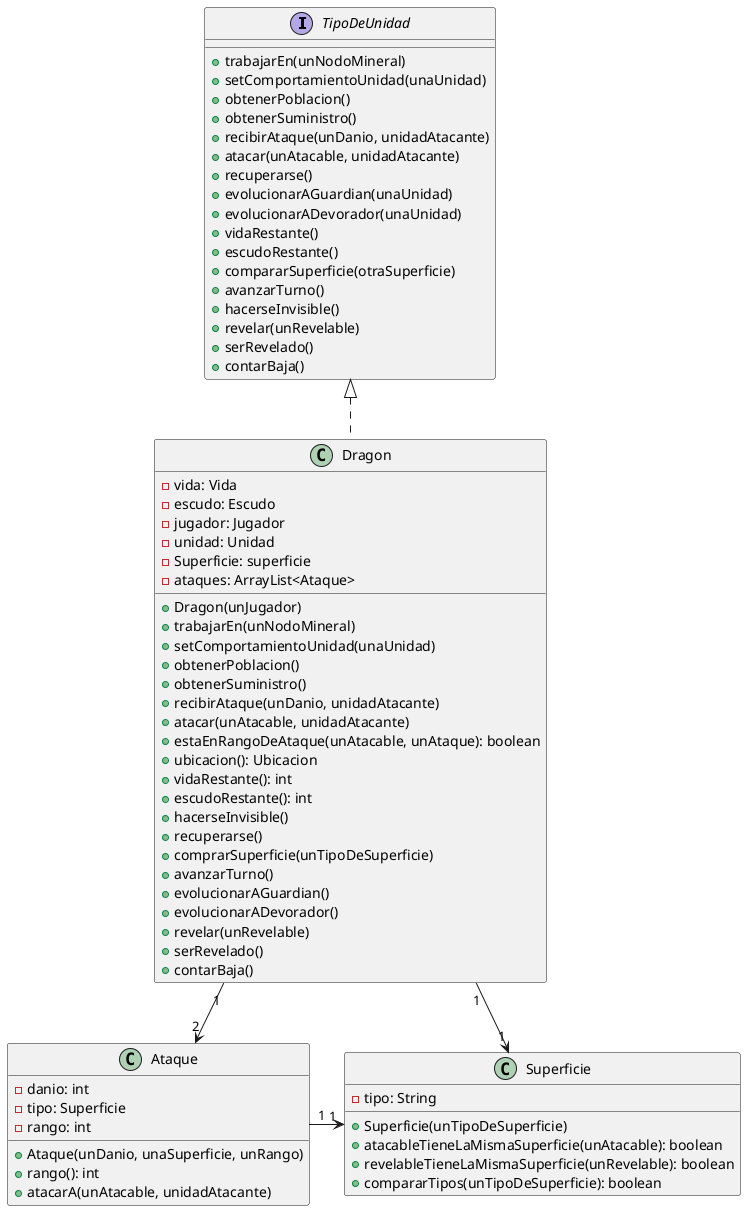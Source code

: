 @startuml

interface TipoDeUnidad {
    +trabajarEn(unNodoMineral)
    +setComportamientoUnidad(unaUnidad)
    +obtenerPoblacion()
    +obtenerSuministro()
    +recibirAtaque(unDanio, unidadAtacante)
    +atacar(unAtacable, unidadAtacante)
    +recuperarse()
    +evolucionarAGuardian(unaUnidad)
    +evolucionarADevorador(unaUnidad)
    +vidaRestante()
    +escudoRestante()
    +compararSuperficie(otraSuperficie)
    +avanzarTurno()
    +hacerseInvisible()
    +revelar(unRevelable)
    +serRevelado()
    +contarBaja()
}

class Dragon {
    -vida: Vida
    -escudo: Escudo
    -jugador: Jugador
    -unidad: Unidad
    -Superficie: superficie
    -ataques: ArrayList<Ataque>
    +Dragon(unJugador)
    +trabajarEn(unNodoMineral)
    +setComportamientoUnidad(unaUnidad)
    +obtenerPoblacion()
    +obtenerSuministro()
    +recibirAtaque(unDanio, unidadAtacante)
    +atacar(unAtacable, unidadAtacante)
    +estaEnRangoDeAtaque(unAtacable, unAtaque): boolean
    +ubicacion(): Ubicacion
    +vidaRestante(): int
    +escudoRestante(): int
    +hacerseInvisible()
    +recuperarse()
    +comprarSuperficie(unTipoDeSuperficie)
    +avanzarTurno()
    +evolucionarAGuardian()
    +evolucionarADevorador()
    +revelar(unRevelable)
    +serRevelado()
    +contarBaja()
}

class Superficie {
    -tipo: String
    +Superficie(unTipoDeSuperficie)
    +atacableTieneLaMismaSuperficie(unAtacable): boolean
    +revelableTieneLaMismaSuperficie(unRevelable): boolean
    +compararTipos(unTipoDeSuperficie): boolean
}

class Ataque{
    -danio: int
    -tipo: Superficie
    -rango: int
    +Ataque(unDanio, unaSuperficie, unRango)
    +rango(): int
    +atacarA(unAtacable, unidadAtacante)
}

Dragon ..up|> TipoDeUnidad
Dragon "1" -down-> "2" Ataque
Dragon "1" -down> "1" Superficie
Ataque "1" -down> "1" Superficie

@enduml